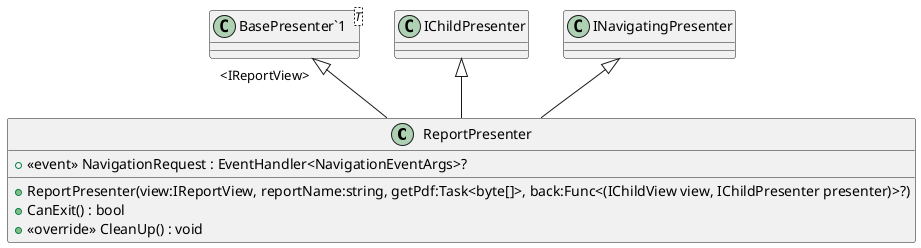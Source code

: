 @startuml
class ReportPresenter {
    +  <<event>> NavigationRequest : EventHandler<NavigationEventArgs>? 
    + ReportPresenter(view:IReportView, reportName:string, getPdf:Task<byte[]>, back:Func<(IChildView view, IChildPresenter presenter)>?)
    + CanExit() : bool
    + <<override>> CleanUp() : void
}
class "BasePresenter`1"<T> {
}
"BasePresenter`1" "<IReportView>" <|-- ReportPresenter
IChildPresenter <|-- ReportPresenter
INavigatingPresenter <|-- ReportPresenter
@enduml
